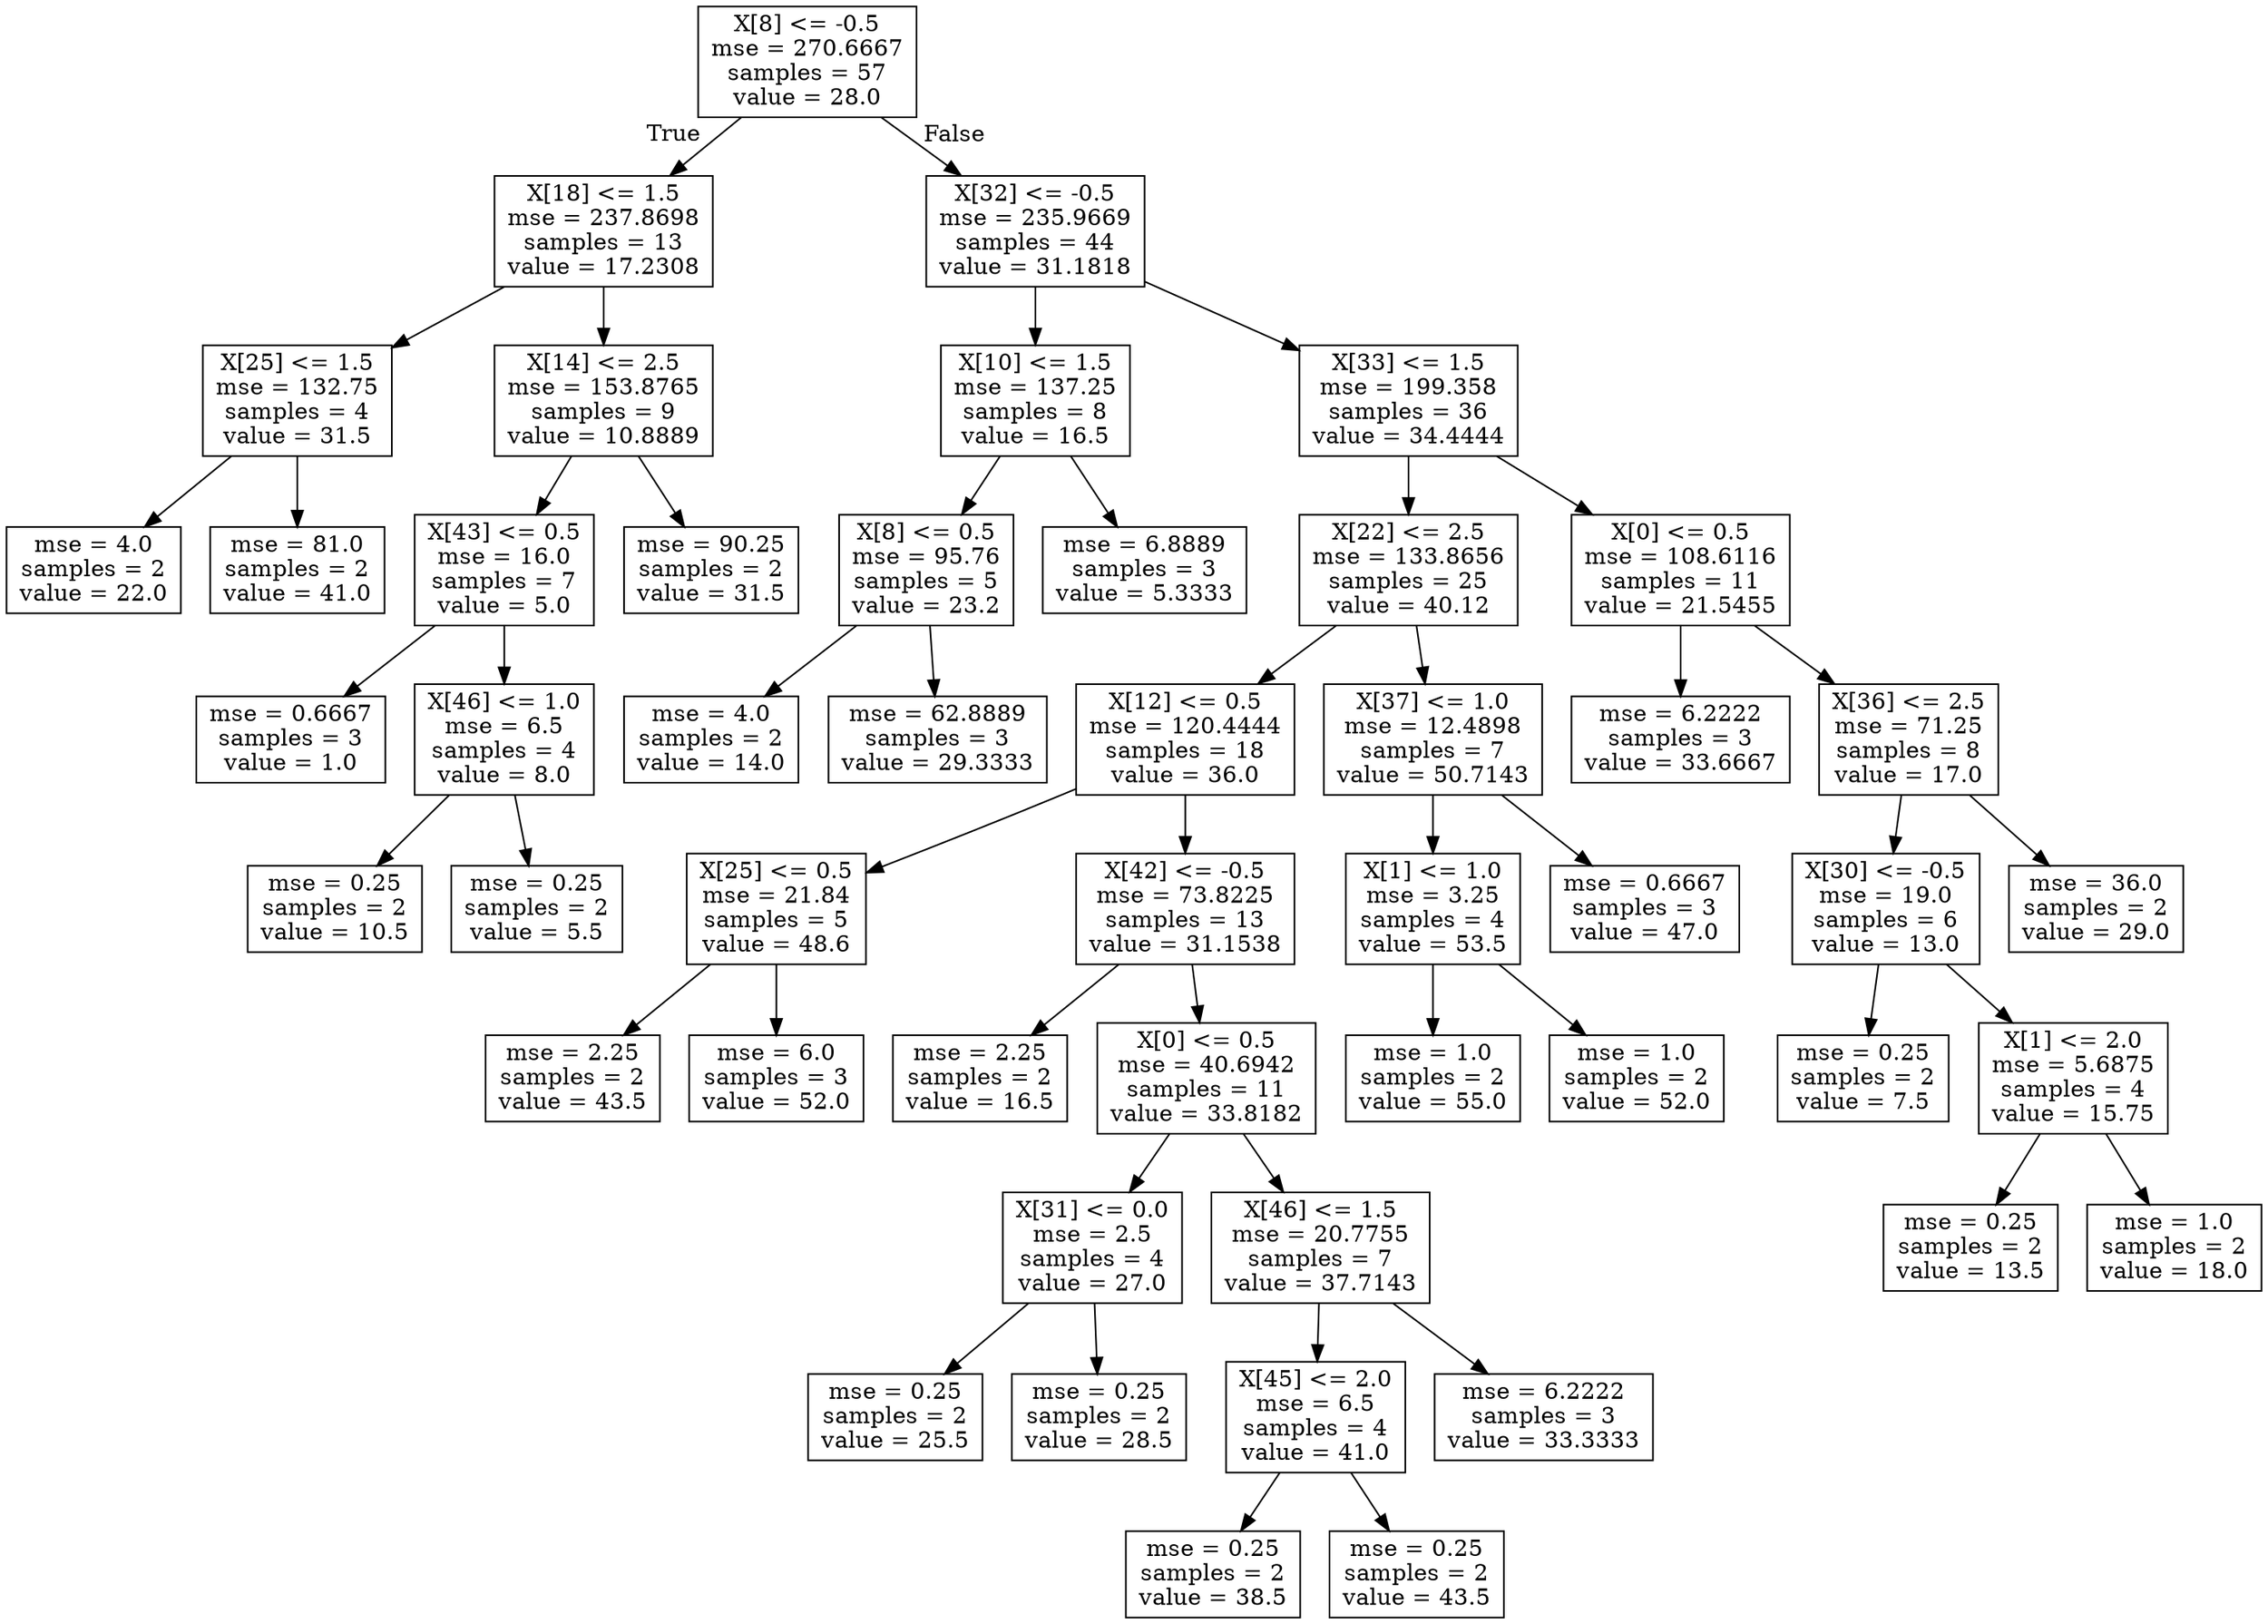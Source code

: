 digraph Tree {
node [shape=box] ;
0 [label="X[8] <= -0.5\nmse = 270.6667\nsamples = 57\nvalue = 28.0"] ;
1 [label="X[18] <= 1.5\nmse = 237.8698\nsamples = 13\nvalue = 17.2308"] ;
0 -> 1 [labeldistance=2.5, labelangle=45, headlabel="True"] ;
2 [label="X[25] <= 1.5\nmse = 132.75\nsamples = 4\nvalue = 31.5"] ;
1 -> 2 ;
3 [label="mse = 4.0\nsamples = 2\nvalue = 22.0"] ;
2 -> 3 ;
4 [label="mse = 81.0\nsamples = 2\nvalue = 41.0"] ;
2 -> 4 ;
5 [label="X[14] <= 2.5\nmse = 153.8765\nsamples = 9\nvalue = 10.8889"] ;
1 -> 5 ;
6 [label="X[43] <= 0.5\nmse = 16.0\nsamples = 7\nvalue = 5.0"] ;
5 -> 6 ;
7 [label="mse = 0.6667\nsamples = 3\nvalue = 1.0"] ;
6 -> 7 ;
8 [label="X[46] <= 1.0\nmse = 6.5\nsamples = 4\nvalue = 8.0"] ;
6 -> 8 ;
9 [label="mse = 0.25\nsamples = 2\nvalue = 10.5"] ;
8 -> 9 ;
10 [label="mse = 0.25\nsamples = 2\nvalue = 5.5"] ;
8 -> 10 ;
11 [label="mse = 90.25\nsamples = 2\nvalue = 31.5"] ;
5 -> 11 ;
12 [label="X[32] <= -0.5\nmse = 235.9669\nsamples = 44\nvalue = 31.1818"] ;
0 -> 12 [labeldistance=2.5, labelangle=-45, headlabel="False"] ;
13 [label="X[10] <= 1.5\nmse = 137.25\nsamples = 8\nvalue = 16.5"] ;
12 -> 13 ;
14 [label="X[8] <= 0.5\nmse = 95.76\nsamples = 5\nvalue = 23.2"] ;
13 -> 14 ;
15 [label="mse = 4.0\nsamples = 2\nvalue = 14.0"] ;
14 -> 15 ;
16 [label="mse = 62.8889\nsamples = 3\nvalue = 29.3333"] ;
14 -> 16 ;
17 [label="mse = 6.8889\nsamples = 3\nvalue = 5.3333"] ;
13 -> 17 ;
18 [label="X[33] <= 1.5\nmse = 199.358\nsamples = 36\nvalue = 34.4444"] ;
12 -> 18 ;
19 [label="X[22] <= 2.5\nmse = 133.8656\nsamples = 25\nvalue = 40.12"] ;
18 -> 19 ;
20 [label="X[12] <= 0.5\nmse = 120.4444\nsamples = 18\nvalue = 36.0"] ;
19 -> 20 ;
21 [label="X[25] <= 0.5\nmse = 21.84\nsamples = 5\nvalue = 48.6"] ;
20 -> 21 ;
22 [label="mse = 2.25\nsamples = 2\nvalue = 43.5"] ;
21 -> 22 ;
23 [label="mse = 6.0\nsamples = 3\nvalue = 52.0"] ;
21 -> 23 ;
24 [label="X[42] <= -0.5\nmse = 73.8225\nsamples = 13\nvalue = 31.1538"] ;
20 -> 24 ;
25 [label="mse = 2.25\nsamples = 2\nvalue = 16.5"] ;
24 -> 25 ;
26 [label="X[0] <= 0.5\nmse = 40.6942\nsamples = 11\nvalue = 33.8182"] ;
24 -> 26 ;
27 [label="X[31] <= 0.0\nmse = 2.5\nsamples = 4\nvalue = 27.0"] ;
26 -> 27 ;
28 [label="mse = 0.25\nsamples = 2\nvalue = 25.5"] ;
27 -> 28 ;
29 [label="mse = 0.25\nsamples = 2\nvalue = 28.5"] ;
27 -> 29 ;
30 [label="X[46] <= 1.5\nmse = 20.7755\nsamples = 7\nvalue = 37.7143"] ;
26 -> 30 ;
31 [label="X[45] <= 2.0\nmse = 6.5\nsamples = 4\nvalue = 41.0"] ;
30 -> 31 ;
32 [label="mse = 0.25\nsamples = 2\nvalue = 38.5"] ;
31 -> 32 ;
33 [label="mse = 0.25\nsamples = 2\nvalue = 43.5"] ;
31 -> 33 ;
34 [label="mse = 6.2222\nsamples = 3\nvalue = 33.3333"] ;
30 -> 34 ;
35 [label="X[37] <= 1.0\nmse = 12.4898\nsamples = 7\nvalue = 50.7143"] ;
19 -> 35 ;
36 [label="X[1] <= 1.0\nmse = 3.25\nsamples = 4\nvalue = 53.5"] ;
35 -> 36 ;
37 [label="mse = 1.0\nsamples = 2\nvalue = 55.0"] ;
36 -> 37 ;
38 [label="mse = 1.0\nsamples = 2\nvalue = 52.0"] ;
36 -> 38 ;
39 [label="mse = 0.6667\nsamples = 3\nvalue = 47.0"] ;
35 -> 39 ;
40 [label="X[0] <= 0.5\nmse = 108.6116\nsamples = 11\nvalue = 21.5455"] ;
18 -> 40 ;
41 [label="mse = 6.2222\nsamples = 3\nvalue = 33.6667"] ;
40 -> 41 ;
42 [label="X[36] <= 2.5\nmse = 71.25\nsamples = 8\nvalue = 17.0"] ;
40 -> 42 ;
43 [label="X[30] <= -0.5\nmse = 19.0\nsamples = 6\nvalue = 13.0"] ;
42 -> 43 ;
44 [label="mse = 0.25\nsamples = 2\nvalue = 7.5"] ;
43 -> 44 ;
45 [label="X[1] <= 2.0\nmse = 5.6875\nsamples = 4\nvalue = 15.75"] ;
43 -> 45 ;
46 [label="mse = 0.25\nsamples = 2\nvalue = 13.5"] ;
45 -> 46 ;
47 [label="mse = 1.0\nsamples = 2\nvalue = 18.0"] ;
45 -> 47 ;
48 [label="mse = 36.0\nsamples = 2\nvalue = 29.0"] ;
42 -> 48 ;
}